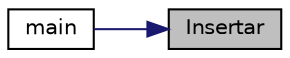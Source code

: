 digraph "Insertar"
{
 // LATEX_PDF_SIZE
  edge [fontname="Helvetica",fontsize="10",labelfontname="Helvetica",labelfontsize="10"];
  node [fontname="Helvetica",fontsize="10",shape=record];
  rankdir="RL";
  Node1 [label="Insertar",height=0.2,width=0.4,color="black", fillcolor="grey75", style="filled", fontcolor="black",tooltip="Permite ingresar el numero de nodos."];
  Node1 -> Node2 [dir="back",color="midnightblue",fontsize="10",style="solid",fontname="Helvetica"];
  Node2 [label="main",height=0.2,width=0.4,color="black", fillcolor="white", style="filled",URL="$_principal_8c.html#a0ddf1224851353fc92bfbff6f499fa97",tooltip=" "];
}
